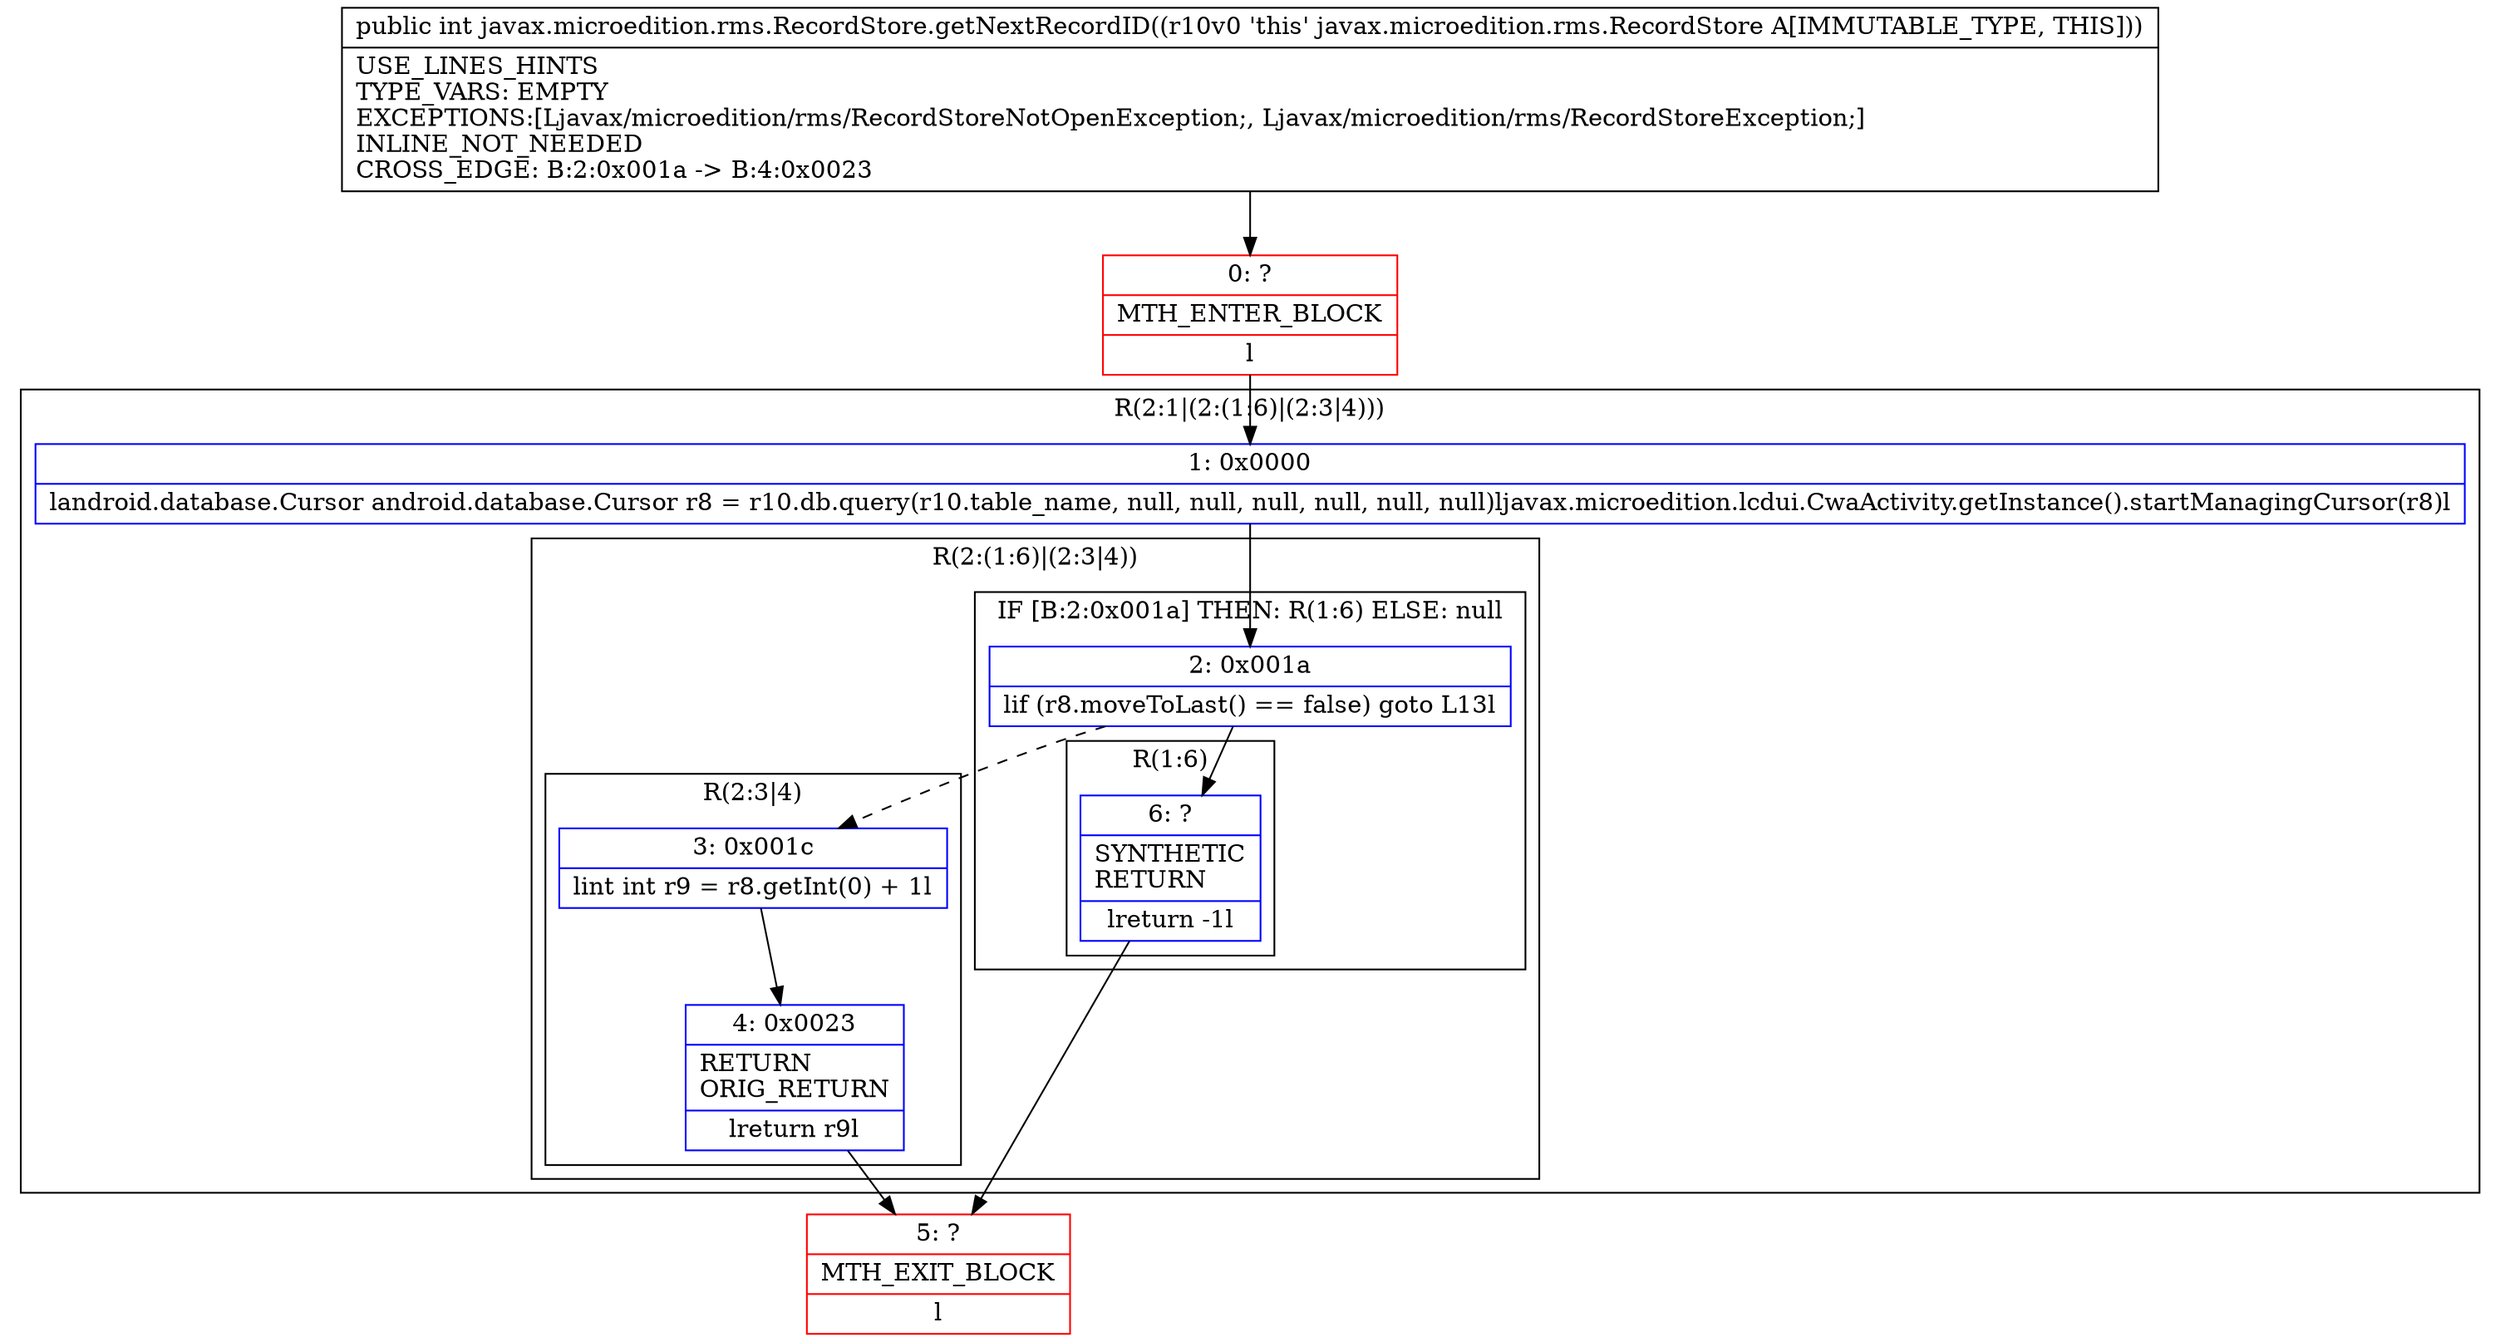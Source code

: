 digraph "CFG forjavax.microedition.rms.RecordStore.getNextRecordID()I" {
subgraph cluster_Region_1371901544 {
label = "R(2:1|(2:(1:6)|(2:3|4)))";
node [shape=record,color=blue];
Node_1 [shape=record,label="{1\:\ 0x0000|landroid.database.Cursor android.database.Cursor r8 = r10.db.query(r10.table_name, null, null, null, null, null, null)ljavax.microedition.lcdui.CwaActivity.getInstance().startManagingCursor(r8)l}"];
subgraph cluster_Region_1597273036 {
label = "R(2:(1:6)|(2:3|4))";
node [shape=record,color=blue];
subgraph cluster_IfRegion_1249108343 {
label = "IF [B:2:0x001a] THEN: R(1:6) ELSE: null";
node [shape=record,color=blue];
Node_2 [shape=record,label="{2\:\ 0x001a|lif (r8.moveToLast() == false) goto L13l}"];
subgraph cluster_Region_1721404586 {
label = "R(1:6)";
node [shape=record,color=blue];
Node_6 [shape=record,label="{6\:\ ?|SYNTHETIC\lRETURN\l|lreturn \-1l}"];
}
}
subgraph cluster_Region_208106843 {
label = "R(2:3|4)";
node [shape=record,color=blue];
Node_3 [shape=record,label="{3\:\ 0x001c|lint int r9 = r8.getInt(0) + 1l}"];
Node_4 [shape=record,label="{4\:\ 0x0023|RETURN\lORIG_RETURN\l|lreturn r9l}"];
}
}
}
Node_0 [shape=record,color=red,label="{0\:\ ?|MTH_ENTER_BLOCK\l|l}"];
Node_5 [shape=record,color=red,label="{5\:\ ?|MTH_EXIT_BLOCK\l|l}"];
MethodNode[shape=record,label="{public int javax.microedition.rms.RecordStore.getNextRecordID((r10v0 'this' javax.microedition.rms.RecordStore A[IMMUTABLE_TYPE, THIS]))  | USE_LINES_HINTS\lTYPE_VARS: EMPTY\lEXCEPTIONS:[Ljavax\/microedition\/rms\/RecordStoreNotOpenException;, Ljavax\/microedition\/rms\/RecordStoreException;]\lINLINE_NOT_NEEDED\lCROSS_EDGE: B:2:0x001a \-\> B:4:0x0023\l}"];
MethodNode -> Node_0;
Node_1 -> Node_2;
Node_2 -> Node_3[style=dashed];
Node_2 -> Node_6;
Node_6 -> Node_5;
Node_3 -> Node_4;
Node_4 -> Node_5;
Node_0 -> Node_1;
}

